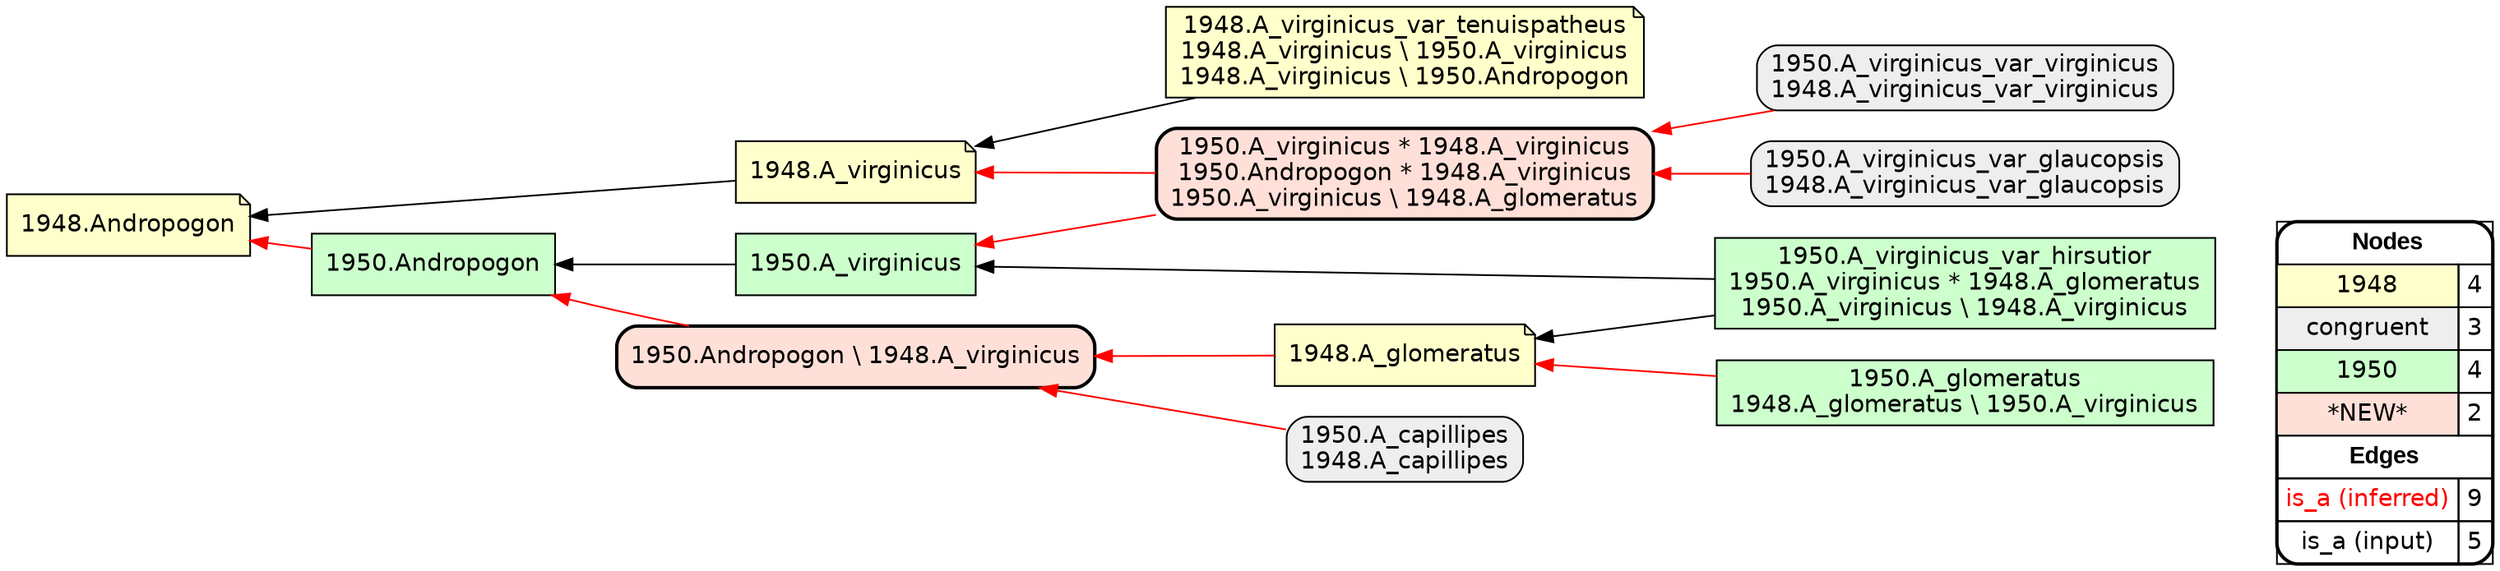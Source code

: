 digraph{
rankdir=RL
node[shape=note style=filled fillcolor="#FFFFCC" fontname="helvetica"] 
"1948.Andropogon"
"1948.A_glomeratus"
"1948.A_virginicus_var_tenuispatheus\n1948.A_virginicus \\ 1950.A_virginicus\n1948.A_virginicus \\ 1950.Andropogon"
"1948.A_virginicus"
node[shape=box style="filled,rounded" fillcolor="#EEEEEE" fontname="helvetica"] 
"1950.A_capillipes\n1948.A_capillipes"
"1950.A_virginicus_var_virginicus\n1948.A_virginicus_var_virginicus"
"1950.A_virginicus_var_glaucopsis\n1948.A_virginicus_var_glaucopsis"
node[shape=box style=filled fillcolor="#CCFFCC" fontname="helvetica"] 
"1950.A_virginicus_var_hirsutior\n1950.A_virginicus * 1948.A_glomeratus\n1950.A_virginicus \\ 1948.A_virginicus"
"1950.A_virginicus"
"1950.A_glomeratus\n1948.A_glomeratus \\ 1950.A_virginicus"
"1950.Andropogon"
node[shape=box style="filled,rounded,bold" fillcolor="#FFE0D8" fontname="helvetica"] 
"1950.A_virginicus * 1948.A_virginicus\n1950.Andropogon * 1948.A_virginicus\n1950.A_virginicus \\ 1948.A_glomeratus"
"1950.Andropogon \\ 1948.A_virginicus"
edge[arrowhead=normal style=dotted color="#000000" constraint=true penwidth=1]
edge[arrowhead=normal style=solid color="#FF0000" constraint=true penwidth=1]
"1950.A_virginicus * 1948.A_virginicus\n1950.Andropogon * 1948.A_virginicus\n1950.A_virginicus \\ 1948.A_glomeratus" -> "1950.A_virginicus"
"1948.A_glomeratus" -> "1950.Andropogon \\ 1948.A_virginicus"
"1950.A_virginicus_var_glaucopsis\n1948.A_virginicus_var_glaucopsis" -> "1950.A_virginicus * 1948.A_virginicus\n1950.Andropogon * 1948.A_virginicus\n1950.A_virginicus \\ 1948.A_glomeratus"
"1950.Andropogon \\ 1948.A_virginicus" -> "1950.Andropogon"
"1950.A_virginicus * 1948.A_virginicus\n1950.Andropogon * 1948.A_virginicus\n1950.A_virginicus \\ 1948.A_glomeratus" -> "1948.A_virginicus"
"1950.A_capillipes\n1948.A_capillipes" -> "1950.Andropogon \\ 1948.A_virginicus"
"1950.A_glomeratus\n1948.A_glomeratus \\ 1950.A_virginicus" -> "1948.A_glomeratus"
"1950.A_virginicus_var_virginicus\n1948.A_virginicus_var_virginicus" -> "1950.A_virginicus * 1948.A_virginicus\n1950.Andropogon * 1948.A_virginicus\n1950.A_virginicus \\ 1948.A_glomeratus"
"1950.Andropogon" -> "1948.Andropogon"
edge[arrowhead=normal style=solid color="#000000" constraint=true penwidth=1]
"1950.A_virginicus_var_hirsutior\n1950.A_virginicus * 1948.A_glomeratus\n1950.A_virginicus \\ 1948.A_virginicus" -> "1948.A_glomeratus"
"1948.A_virginicus" -> "1948.Andropogon"
"1948.A_virginicus_var_tenuispatheus\n1948.A_virginicus \\ 1950.A_virginicus\n1948.A_virginicus \\ 1950.Andropogon" -> "1948.A_virginicus"
"1950.A_virginicus" -> "1950.Andropogon"
"1950.A_virginicus_var_hirsutior\n1950.A_virginicus * 1948.A_glomeratus\n1950.A_virginicus \\ 1948.A_virginicus" -> "1950.A_virginicus"
node[shape=box] 
{rank=source Legend [fillcolor= white margin=0 label=< 
 <TABLE BORDER="0" CELLBORDER="1" CELLSPACING="0" CELLPADDING="4"> 
<TR> <TD COLSPAN="2"><font face="Arial Black"> Nodes</font></TD> </TR> 
<TR> 
 <TD bgcolor="#FFFFCC" fontname="helvetica">1948</TD> 
 <TD>4</TD> 
 </TR> 
<TR> 
 <TD bgcolor="#EEEEEE" fontname="helvetica">congruent</TD> 
 <TD>3</TD> 
 </TR> 
<TR> 
 <TD bgcolor="#CCFFCC" fontname="helvetica">1950</TD> 
 <TD>4</TD> 
 </TR> 
<TR> 
 <TD bgcolor="#FFE0D8" fontname="helvetica">*NEW*</TD> 
 <TD>2</TD> 
 </TR> 
<TR> <TD COLSPAN="2"><font face = "Arial Black"> Edges </font></TD> </TR> 
<TR> 
 <TD><font color ="#FF0000">is_a (inferred)</font></TD><TD>9</TD>
</TR>
<TR> 
 <TD><font color ="#000000">is_a (input)</font></TD><TD>5</TD>
</TR>
</TABLE> 
 >] } 
}